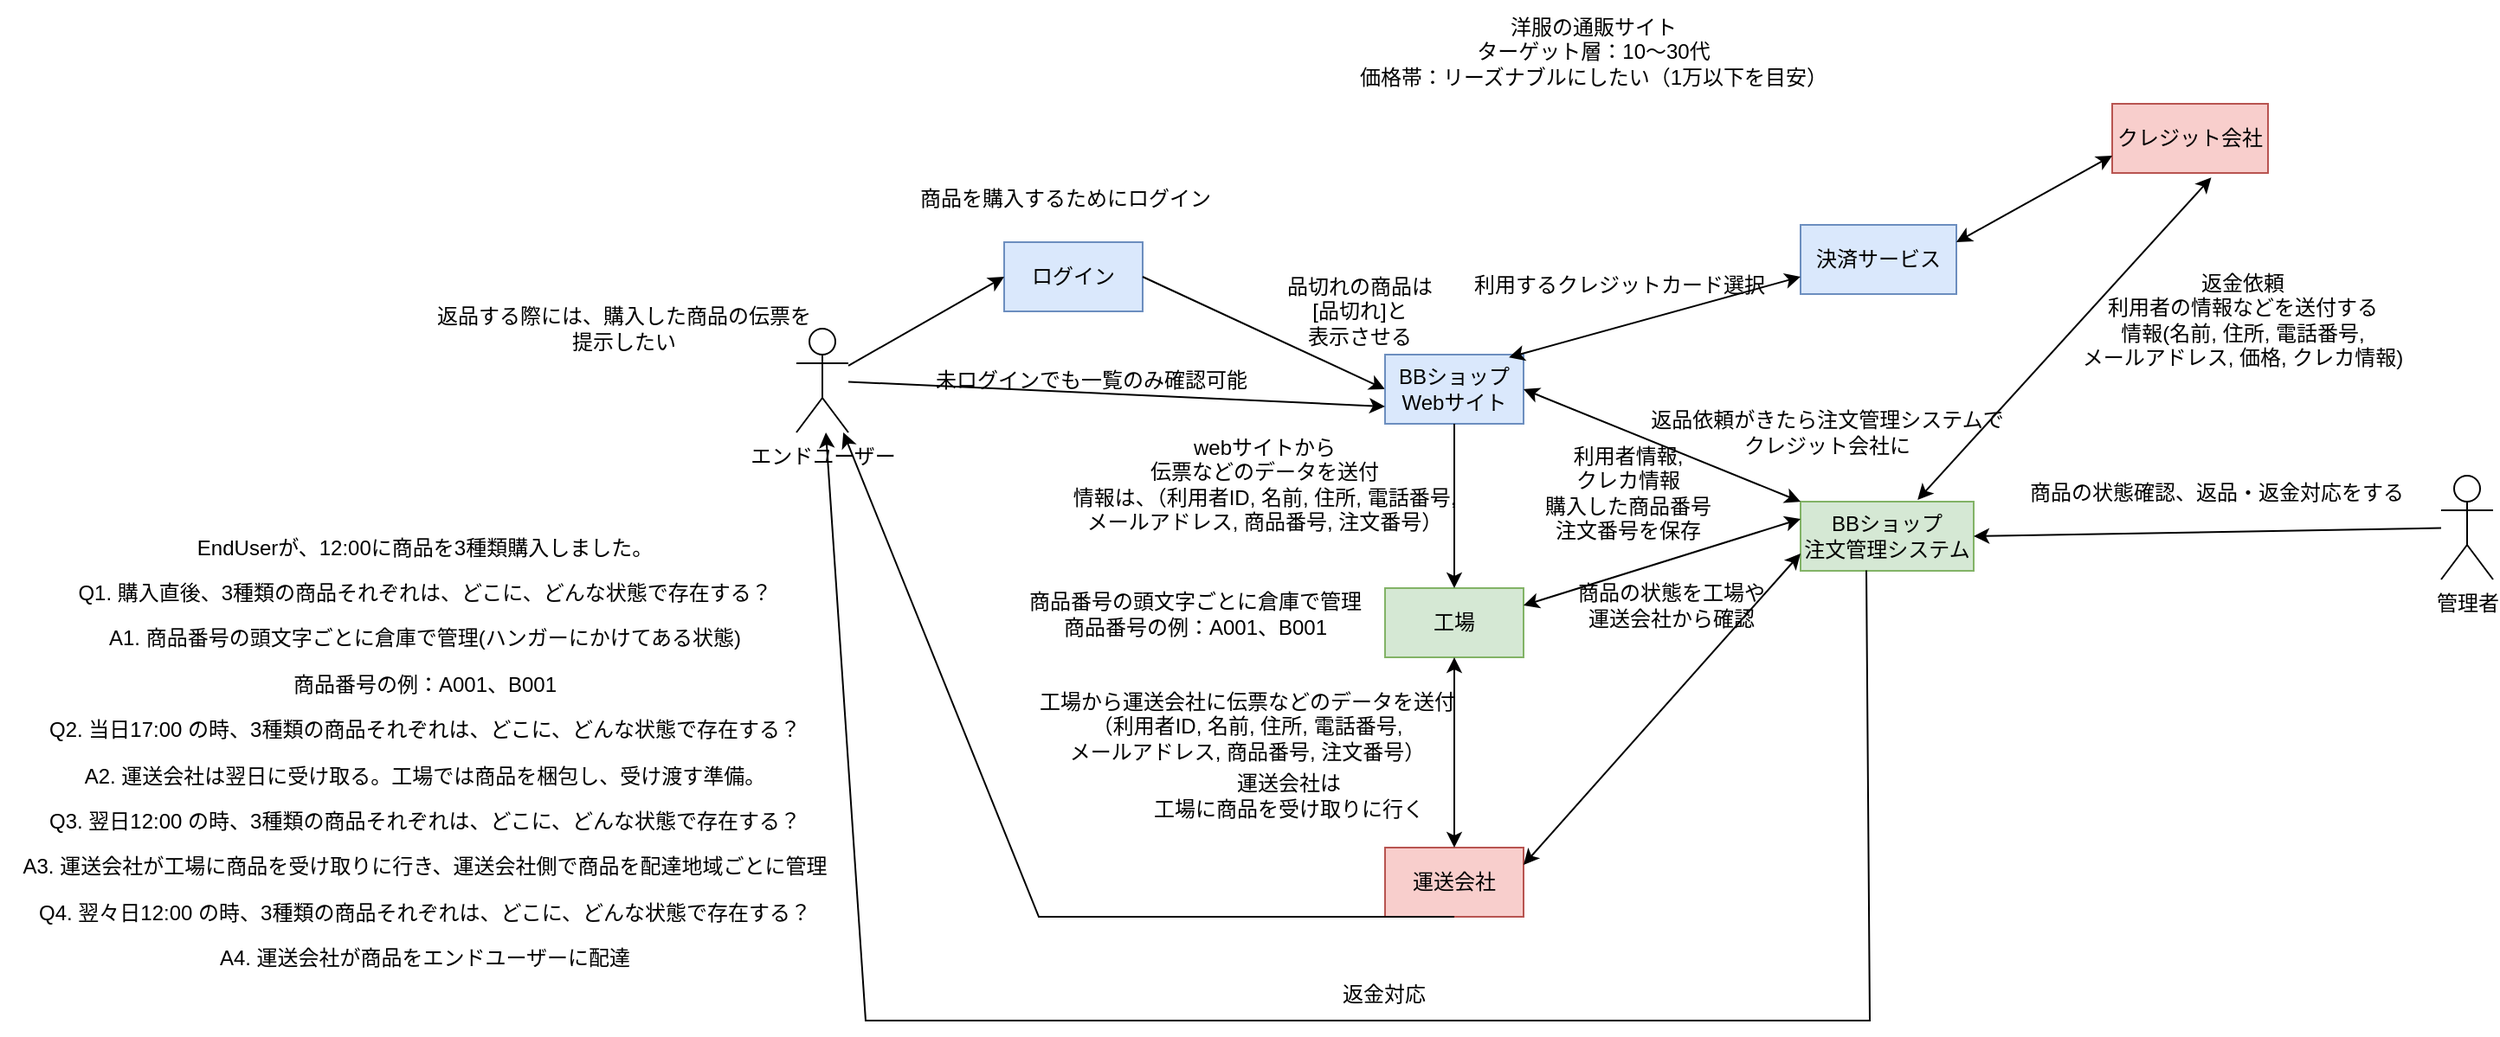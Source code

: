 <mxfile>
    <diagram name="ページ1" id="TN5GZldVQ0bzjK4ATlJ-">
        <mxGraphModel dx="1959" dy="1867" grid="1" gridSize="10" guides="1" tooltips="1" connect="1" arrows="1" fold="1" page="1" pageScale="1" pageWidth="827" pageHeight="1169" math="0" shadow="0">
            <root>
                <mxCell id="0"/>
                <mxCell id="1" parent="0"/>
                <mxCell id="Obti_GmHwJAL796aEmRM-1" value="エンドユーザー" style="shape=umlActor;verticalLabelPosition=bottom;verticalAlign=top;html=1;outlineConnect=0;" parent="1" vertex="1">
                    <mxGeometry x="40" y="150" width="30" height="60" as="geometry"/>
                </mxCell>
                <mxCell id="Obti_GmHwJAL796aEmRM-2" value="管理者" style="shape=umlActor;verticalLabelPosition=bottom;verticalAlign=top;html=1;outlineConnect=0;" parent="1" vertex="1">
                    <mxGeometry x="990" y="235" width="30" height="60" as="geometry"/>
                </mxCell>
                <mxCell id="Obti_GmHwJAL796aEmRM-3" value="ログイン" style="rounded=0;whiteSpace=wrap;html=1;fillColor=#dae8fc;strokeColor=#6c8ebf;" parent="1" vertex="1">
                    <mxGeometry x="160" y="100" width="80" height="40" as="geometry"/>
                </mxCell>
                <mxCell id="Obti_GmHwJAL796aEmRM-4" value="" style="endArrow=classic;html=1;rounded=0;entryX=0;entryY=0.5;entryDx=0;entryDy=0;" parent="1" source="Obti_GmHwJAL796aEmRM-1" target="Obti_GmHwJAL796aEmRM-3" edge="1">
                    <mxGeometry width="50" height="50" relative="1" as="geometry">
                        <mxPoint x="390" y="320" as="sourcePoint"/>
                        <mxPoint x="440" y="270" as="targetPoint"/>
                    </mxGeometry>
                </mxCell>
                <mxCell id="Obti_GmHwJAL796aEmRM-7" value="" style="endArrow=classic;html=1;rounded=0;entryX=0;entryY=0.5;entryDx=0;entryDy=0;exitX=1;exitY=0.5;exitDx=0;exitDy=0;" parent="1" source="Obti_GmHwJAL796aEmRM-3" target="Obti_GmHwJAL796aEmRM-11" edge="1">
                    <mxGeometry width="50" height="50" relative="1" as="geometry">
                        <mxPoint x="320" y="224" as="sourcePoint"/>
                        <mxPoint x="420" y="120" as="targetPoint"/>
                    </mxGeometry>
                </mxCell>
                <mxCell id="Obti_GmHwJAL796aEmRM-11" value="BBショップ&lt;br&gt;Webサイト" style="rounded=0;whiteSpace=wrap;html=1;fillColor=#dae8fc;strokeColor=#6c8ebf;" parent="1" vertex="1">
                    <mxGeometry x="380" y="165" width="80" height="40" as="geometry"/>
                </mxCell>
                <mxCell id="Obti_GmHwJAL796aEmRM-12" value="商品を購入するためにログイン" style="text;html=1;align=center;verticalAlign=middle;resizable=0;points=[];autosize=1;strokeColor=none;fillColor=none;" parent="1" vertex="1">
                    <mxGeometry x="100" y="60" width="190" height="30" as="geometry"/>
                </mxCell>
                <mxCell id="Obti_GmHwJAL796aEmRM-13" value="" style="endArrow=classic;html=1;rounded=0;entryX=0;entryY=0.75;entryDx=0;entryDy=0;" parent="1" source="Obti_GmHwJAL796aEmRM-1" target="Obti_GmHwJAL796aEmRM-11" edge="1">
                    <mxGeometry width="50" height="50" relative="1" as="geometry">
                        <mxPoint x="180" y="271" as="sourcePoint"/>
                        <mxPoint x="270" y="220" as="targetPoint"/>
                    </mxGeometry>
                </mxCell>
                <mxCell id="Obti_GmHwJAL796aEmRM-14" value="未ログインでも一覧のみ確認可能" style="text;html=1;align=center;verticalAlign=middle;resizable=0;points=[];autosize=1;strokeColor=none;fillColor=none;" parent="1" vertex="1">
                    <mxGeometry x="110" y="165" width="200" height="30" as="geometry"/>
                </mxCell>
                <mxCell id="Obti_GmHwJAL796aEmRM-15" value="BBショップ&lt;br&gt;注文管理システム" style="rounded=0;whiteSpace=wrap;html=1;fillColor=#d5e8d4;strokeColor=#82b366;" parent="1" vertex="1">
                    <mxGeometry x="620" y="250" width="100" height="40" as="geometry"/>
                </mxCell>
                <mxCell id="Obti_GmHwJAL796aEmRM-16" value="" style="endArrow=classic;html=1;rounded=0;entryX=1;entryY=0.5;entryDx=0;entryDy=0;" parent="1" source="Obti_GmHwJAL796aEmRM-2" target="Obti_GmHwJAL796aEmRM-15" edge="1">
                    <mxGeometry width="50" height="50" relative="1" as="geometry">
                        <mxPoint x="650" y="170" as="sourcePoint"/>
                        <mxPoint x="760" y="235" as="targetPoint"/>
                    </mxGeometry>
                </mxCell>
                <mxCell id="Obti_GmHwJAL796aEmRM-17" value="商品の状態確認、返品・返金対応をする" style="text;html=1;align=center;verticalAlign=middle;resizable=0;points=[];autosize=1;strokeColor=none;fillColor=none;" parent="1" vertex="1">
                    <mxGeometry x="740" y="230" width="240" height="30" as="geometry"/>
                </mxCell>
                <mxCell id="Obti_GmHwJAL796aEmRM-23" value="工場" style="rounded=0;whiteSpace=wrap;html=1;fillColor=#d5e8d4;strokeColor=#82b366;" parent="1" vertex="1">
                    <mxGeometry x="380" y="300" width="80" height="40" as="geometry"/>
                </mxCell>
                <mxCell id="Obti_GmHwJAL796aEmRM-24" value="運送会社" style="rounded=0;whiteSpace=wrap;html=1;fillColor=#f8cecc;strokeColor=#b85450;" parent="1" vertex="1">
                    <mxGeometry x="380" y="450" width="80" height="40" as="geometry"/>
                </mxCell>
                <mxCell id="Obti_GmHwJAL796aEmRM-25" value="" style="endArrow=classic;startArrow=classic;html=1;rounded=0;exitX=1;exitY=0.5;exitDx=0;exitDy=0;entryX=0;entryY=0;entryDx=0;entryDy=0;" parent="1" source="Obti_GmHwJAL796aEmRM-11" target="Obti_GmHwJAL796aEmRM-15" edge="1">
                    <mxGeometry width="50" height="50" relative="1" as="geometry">
                        <mxPoint x="540" y="290" as="sourcePoint"/>
                        <mxPoint x="590" y="220" as="targetPoint"/>
                    </mxGeometry>
                </mxCell>
                <mxCell id="Obti_GmHwJAL796aEmRM-27" value="" style="endArrow=classic;startArrow=classic;html=1;rounded=0;exitX=1;exitY=0.25;exitDx=0;exitDy=0;entryX=0;entryY=0.25;entryDx=0;entryDy=0;" parent="1" source="Obti_GmHwJAL796aEmRM-23" target="Obti_GmHwJAL796aEmRM-15" edge="1">
                    <mxGeometry width="50" height="50" relative="1" as="geometry">
                        <mxPoint x="570" y="390" as="sourcePoint"/>
                        <mxPoint x="730" y="455" as="targetPoint"/>
                    </mxGeometry>
                </mxCell>
                <mxCell id="Obti_GmHwJAL796aEmRM-28" value="" style="endArrow=classic;startArrow=classic;html=1;rounded=0;exitX=1;exitY=0.25;exitDx=0;exitDy=0;entryX=0;entryY=0.75;entryDx=0;entryDy=0;" parent="1" source="Obti_GmHwJAL796aEmRM-24" target="Obti_GmHwJAL796aEmRM-15" edge="1">
                    <mxGeometry width="50" height="50" relative="1" as="geometry">
                        <mxPoint x="550" y="430" as="sourcePoint"/>
                        <mxPoint x="710" y="360" as="targetPoint"/>
                    </mxGeometry>
                </mxCell>
                <mxCell id="Obti_GmHwJAL796aEmRM-29" value="商品の状態を工場や&lt;br&gt;運送会社から確認" style="text;html=1;align=center;verticalAlign=middle;resizable=0;points=[];autosize=1;strokeColor=none;fillColor=none;" parent="1" vertex="1">
                    <mxGeometry x="480" y="290" width="130" height="40" as="geometry"/>
                </mxCell>
                <mxCell id="Obti_GmHwJAL796aEmRM-30" value="" style="endArrow=classic;html=1;rounded=0;exitX=0.5;exitY=1;exitDx=0;exitDy=0;entryX=0.5;entryY=0;entryDx=0;entryDy=0;" parent="1" source="Obti_GmHwJAL796aEmRM-11" target="Obti_GmHwJAL796aEmRM-23" edge="1">
                    <mxGeometry width="50" height="50" relative="1" as="geometry">
                        <mxPoint x="540" y="330" as="sourcePoint"/>
                        <mxPoint x="590" y="280" as="targetPoint"/>
                    </mxGeometry>
                </mxCell>
                <mxCell id="Obti_GmHwJAL796aEmRM-31" value="" style="endArrow=classic;startArrow=classic;html=1;rounded=0;exitX=0.5;exitY=1;exitDx=0;exitDy=0;" parent="1" source="Obti_GmHwJAL796aEmRM-23" target="Obti_GmHwJAL796aEmRM-24" edge="1">
                    <mxGeometry width="50" height="50" relative="1" as="geometry">
                        <mxPoint x="540" y="330" as="sourcePoint"/>
                        <mxPoint x="590" y="280" as="targetPoint"/>
                    </mxGeometry>
                </mxCell>
                <mxCell id="Obti_GmHwJAL796aEmRM-33" value="webサイトから&lt;br&gt;伝票などのデータを送付&lt;br&gt;情報は、（利用者ID, 名前, 住所, 電話番号, &lt;br&gt;メールアドレス, 商品番号, 注文番号）" style="text;html=1;align=center;verticalAlign=middle;resizable=0;points=[];autosize=1;strokeColor=none;fillColor=none;" parent="1" vertex="1">
                    <mxGeometry x="190" y="205" width="240" height="70" as="geometry"/>
                </mxCell>
                <mxCell id="Obti_GmHwJAL796aEmRM-34" value="洋服の通販サイト&lt;br&gt;ターゲット層：10～30代&lt;br&gt;価格帯：リーズナブルにしたい（1万以下を目安）" style="text;html=1;align=center;verticalAlign=middle;resizable=0;points=[];autosize=1;strokeColor=none;fillColor=none;" parent="1" vertex="1">
                    <mxGeometry x="355" y="-40" width="290" height="60" as="geometry"/>
                </mxCell>
                <mxCell id="Obti_GmHwJAL796aEmRM-35" value="工場から運送会社に伝票などのデータを送付&lt;br&gt;（利用者ID, 名前, 住所, 電話番号,&lt;br&gt;メールアドレス, 商品番号, 注文番号）" style="text;html=1;align=center;verticalAlign=middle;resizable=0;points=[];autosize=1;strokeColor=none;fillColor=none;" parent="1" vertex="1">
                    <mxGeometry x="170" y="350" width="260" height="60" as="geometry"/>
                </mxCell>
                <mxCell id="Obti_GmHwJAL796aEmRM-36" value="クレジット会社" style="rounded=0;whiteSpace=wrap;html=1;fillColor=#f8cecc;strokeColor=#b85450;" parent="1" vertex="1">
                    <mxGeometry x="800" y="20" width="90" height="40" as="geometry"/>
                </mxCell>
                <mxCell id="Obti_GmHwJAL796aEmRM-37" value="返品依頼がきたら注文管理システムで&lt;br&gt;クレジット会社に" style="text;html=1;align=center;verticalAlign=middle;resizable=0;points=[];autosize=1;strokeColor=none;fillColor=none;" parent="1" vertex="1">
                    <mxGeometry x="520" y="190" width="230" height="40" as="geometry"/>
                </mxCell>
                <mxCell id="Obti_GmHwJAL796aEmRM-38" value="決済サービス" style="rounded=0;whiteSpace=wrap;html=1;fillColor=#dae8fc;strokeColor=#6c8ebf;" parent="1" vertex="1">
                    <mxGeometry x="620" y="90" width="90" height="40" as="geometry"/>
                </mxCell>
                <mxCell id="Obti_GmHwJAL796aEmRM-39" value="" style="endArrow=classic;startArrow=classic;html=1;rounded=0;entryX=0;entryY=0.75;entryDx=0;entryDy=0;exitX=0.895;exitY=0.04;exitDx=0;exitDy=0;exitPerimeter=0;" parent="1" source="Obti_GmHwJAL796aEmRM-11" target="Obti_GmHwJAL796aEmRM-38" edge="1">
                    <mxGeometry width="50" height="50" relative="1" as="geometry">
                        <mxPoint x="430" y="150" as="sourcePoint"/>
                        <mxPoint x="480" y="100" as="targetPoint"/>
                    </mxGeometry>
                </mxCell>
                <mxCell id="Obti_GmHwJAL796aEmRM-40" value="利用するクレジットカード選択" style="text;html=1;align=center;verticalAlign=middle;resizable=0;points=[];autosize=1;strokeColor=none;fillColor=none;" parent="1" vertex="1">
                    <mxGeometry x="420" y="110" width="190" height="30" as="geometry"/>
                </mxCell>
                <mxCell id="Obti_GmHwJAL796aEmRM-41" value="" style="endArrow=classic;startArrow=classic;html=1;rounded=0;entryX=0;entryY=0.75;entryDx=0;entryDy=0;exitX=1;exitY=0.25;exitDx=0;exitDy=0;" parent="1" source="Obti_GmHwJAL796aEmRM-38" target="Obti_GmHwJAL796aEmRM-36" edge="1">
                    <mxGeometry width="50" height="50" relative="1" as="geometry">
                        <mxPoint x="740" y="177" as="sourcePoint"/>
                        <mxPoint x="838" y="110" as="targetPoint"/>
                    </mxGeometry>
                </mxCell>
                <mxCell id="Obti_GmHwJAL796aEmRM-43" value="" style="endArrow=classic;startArrow=classic;html=1;rounded=0;entryX=0.636;entryY=1.065;entryDx=0;entryDy=0;entryPerimeter=0;exitX=0.676;exitY=-0.025;exitDx=0;exitDy=0;exitPerimeter=0;" parent="1" source="Obti_GmHwJAL796aEmRM-15" target="Obti_GmHwJAL796aEmRM-36" edge="1">
                    <mxGeometry width="50" height="50" relative="1" as="geometry">
                        <mxPoint x="450" y="260" as="sourcePoint"/>
                        <mxPoint x="500" y="210" as="targetPoint"/>
                    </mxGeometry>
                </mxCell>
                <mxCell id="Obti_GmHwJAL796aEmRM-44" value="返金依頼&lt;br&gt;利用者の情報などを送付する&lt;br&gt;情報(名前, 住所, 電話番号,&lt;br&gt;メールアドレス, 価格, クレカ情報)" style="text;html=1;align=center;verticalAlign=middle;resizable=0;points=[];autosize=1;strokeColor=none;fillColor=none;" parent="1" vertex="1">
                    <mxGeometry x="770" y="110" width="210" height="70" as="geometry"/>
                </mxCell>
                <mxCell id="Obti_GmHwJAL796aEmRM-45" value="" style="endArrow=classic;html=1;rounded=0;exitX=0.38;exitY=0.995;exitDx=0;exitDy=0;exitPerimeter=0;" parent="1" source="Obti_GmHwJAL796aEmRM-15" target="Obti_GmHwJAL796aEmRM-1" edge="1">
                    <mxGeometry width="50" height="50" relative="1" as="geometry">
                        <mxPoint x="880" y="400" as="sourcePoint"/>
                        <mxPoint x="60" y="250" as="targetPoint"/>
                        <Array as="points">
                            <mxPoint x="660" y="550"/>
                            <mxPoint x="360" y="550"/>
                            <mxPoint x="80" y="550"/>
                        </Array>
                    </mxGeometry>
                </mxCell>
                <mxCell id="Obti_GmHwJAL796aEmRM-46" value="返金対応" style="text;html=1;align=center;verticalAlign=middle;resizable=0;points=[];autosize=1;strokeColor=none;fillColor=none;" parent="1" vertex="1">
                    <mxGeometry x="344" y="520" width="70" height="30" as="geometry"/>
                </mxCell>
                <mxCell id="Obti_GmHwJAL796aEmRM-48" value="運送会社は&lt;br&gt;工場に商品を受け取りに行く" style="text;html=1;align=center;verticalAlign=middle;resizable=0;points=[];autosize=1;strokeColor=none;fillColor=none;" parent="1" vertex="1">
                    <mxGeometry x="234" y="400" width="180" height="40" as="geometry"/>
                </mxCell>
                <mxCell id="Obti_GmHwJAL796aEmRM-50" value="商品番号の頭文字ごとに倉庫で管理&lt;br&gt;商品番号の例：A001、B001" style="text;html=1;align=center;verticalAlign=middle;resizable=0;points=[];autosize=1;strokeColor=none;fillColor=none;" parent="1" vertex="1">
                    <mxGeometry x="160" y="295" width="220" height="40" as="geometry"/>
                </mxCell>
                <mxCell id="Obti_GmHwJAL796aEmRM-51" value="利用者情報,&lt;br&gt;クレカ情報&lt;br&gt;購入した商品番号&lt;br&gt;注文番号を保存" style="text;html=1;align=center;verticalAlign=middle;resizable=0;points=[];autosize=1;strokeColor=none;fillColor=none;" parent="1" vertex="1">
                    <mxGeometry x="460" y="210" width="120" height="70" as="geometry"/>
                </mxCell>
                <mxCell id="Obti_GmHwJAL796aEmRM-53" value="返品する際には、購入した商品の伝票を&lt;br&gt;提示したい" style="text;html=1;align=center;verticalAlign=middle;resizable=0;points=[];autosize=1;strokeColor=none;fillColor=none;" parent="1" vertex="1">
                    <mxGeometry x="-180" y="130" width="240" height="40" as="geometry"/>
                </mxCell>
                <mxCell id="Obti_GmHwJAL796aEmRM-54" value="" style="endArrow=classic;html=1;rounded=0;exitX=0.5;exitY=1;exitDx=0;exitDy=0;" parent="1" source="Obti_GmHwJAL796aEmRM-24" target="Obti_GmHwJAL796aEmRM-1" edge="1">
                    <mxGeometry width="50" height="50" relative="1" as="geometry">
                        <mxPoint x="150" y="510" as="sourcePoint"/>
                        <mxPoint x="290" y="575" as="targetPoint"/>
                        <Array as="points">
                            <mxPoint x="180" y="490"/>
                        </Array>
                    </mxGeometry>
                </mxCell>
                <mxCell id="Obti_GmHwJAL796aEmRM-56" value="&lt;span data-teams=&quot;true&quot;&gt;&lt;p&gt;EndUserが、12:00に商品を3種類購入しました。&lt;/p&gt;&lt;p&gt;Q1. 購入直後、3種類の商品それぞれは、どこに、どんな状態で存在する？&lt;/p&gt;&lt;p&gt;A1.&amp;nbsp;&lt;span style=&quot;background-color: transparent; color: light-dark(rgb(0, 0, 0), rgb(255, 255, 255));&quot;&gt;商品番号の頭文字ごとに倉庫で管理(ハンガーにかけてある状態)&lt;/span&gt;&lt;/p&gt;商品番号の例：A001、B001&lt;p&gt;Q2. 当日17:00 の時、3種類の商品それぞれは、どこに、どんな状態で存在する？&lt;/p&gt;&lt;p&gt;A2. 運送会社は翌日に受け取る。工場では商品を梱包し、受け渡す準備。&lt;/p&gt;&lt;p&gt;Q3. 翌日12:00 の時、3種類の商品それぞれは、どこに、どんな状態で存在する？&lt;/p&gt;&lt;p&gt;A3. 運送会社が工場に商品を受け取りに行き、運送会社側で商品を配達地域ごとに管理&lt;/p&gt;&lt;p&gt;Q4. 翌々日12:00 の時、3種類の商品それぞれは、どこに、どんな状態で存在する？&lt;/p&gt;&lt;p&gt;A4. 運送会社が商品をエンドユーザーに配達&lt;/p&gt;&lt;/span&gt;" style="text;html=1;align=center;verticalAlign=middle;resizable=0;points=[];autosize=1;strokeColor=none;fillColor=none;" parent="1" vertex="1">
                    <mxGeometry x="-420" y="250" width="490" height="290" as="geometry"/>
                </mxCell>
                <mxCell id="Obti_GmHwJAL796aEmRM-57" value="品切れの商品は&lt;br&gt;[品切れ]と&lt;br&gt;表示させる" style="text;html=1;align=center;verticalAlign=middle;resizable=0;points=[];autosize=1;strokeColor=none;fillColor=none;" parent="1" vertex="1">
                    <mxGeometry x="310" y="110" width="110" height="60" as="geometry"/>
                </mxCell>
            </root>
        </mxGraphModel>
    </diagram>
</mxfile>